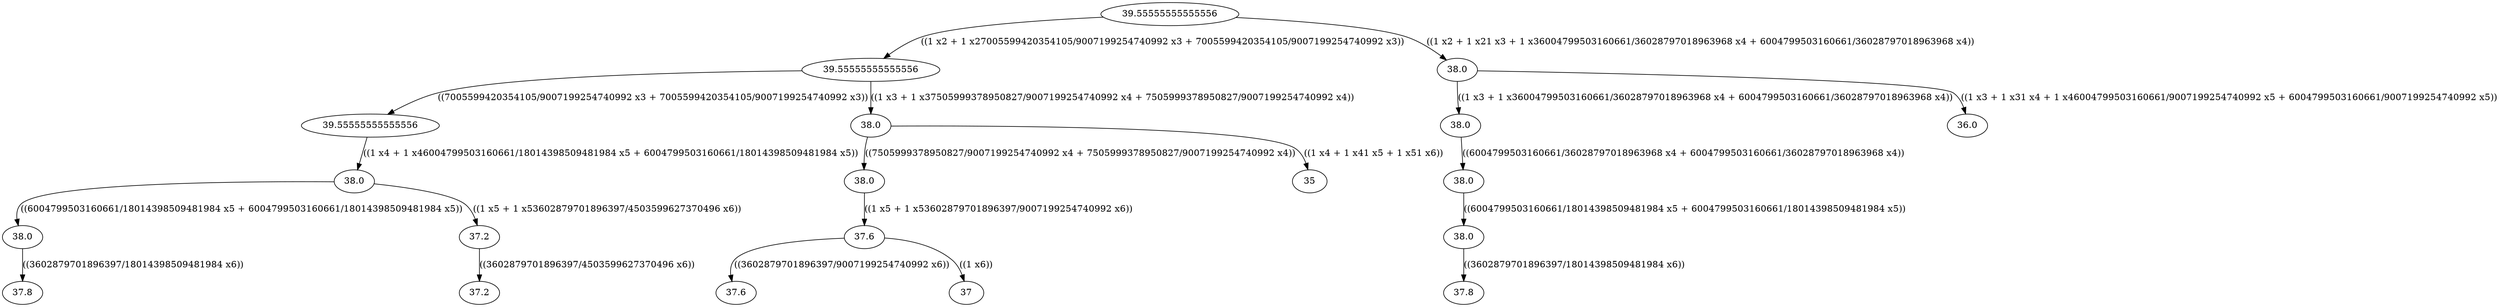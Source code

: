 // L'arbre de séparation
digraph {
	"cf2b72dc-bb10-11eb-a1af-40b89af7b7be" [label=39.55555555555556]
	"cf2b72dd-bb10-11eb-b10c-40b89af7b7be" [label=39.55555555555556]
	"cf2b72dc-bb10-11eb-a1af-40b89af7b7be" -> "cf2b72dd-bb10-11eb-b10c-40b89af7b7be" [label="((1 x2 + 1 x27005599420354105/9007199254740992 x3 + 7005599420354105/9007199254740992 x3))"]
	"cf2b72de-bb10-11eb-93fa-40b89af7b7be" [label=38.0]
	"cf2b72dc-bb10-11eb-a1af-40b89af7b7be" -> "cf2b72de-bb10-11eb-93fa-40b89af7b7be" [label="((1 x2 + 1 x21 x3 + 1 x36004799503160661/36028797018963968 x4 + 6004799503160661/36028797018963968 x4))"]
	"cf2b72df-bb10-11eb-80f7-40b89af7b7be" [label=39.55555555555556]
	"cf2b72dd-bb10-11eb-b10c-40b89af7b7be" -> "cf2b72df-bb10-11eb-80f7-40b89af7b7be" [label="((7005599420354105/9007199254740992 x3 + 7005599420354105/9007199254740992 x3))"]
	"cf2b72e0-bb10-11eb-bdb1-40b89af7b7be" [label=38.0]
	"cf2b72dd-bb10-11eb-b10c-40b89af7b7be" -> "cf2b72e0-bb10-11eb-bdb1-40b89af7b7be" [label="((1 x3 + 1 x37505999378950827/9007199254740992 x4 + 7505999378950827/9007199254740992 x4))"]
	"cf2b72e1-bb10-11eb-864e-40b89af7b7be" [label=38.0]
	"cf2b72de-bb10-11eb-93fa-40b89af7b7be" -> "cf2b72e1-bb10-11eb-864e-40b89af7b7be" [label="((1 x3 + 1 x36004799503160661/36028797018963968 x4 + 6004799503160661/36028797018963968 x4))"]
	"cf2b72e2-bb10-11eb-81cb-40b89af7b7be" [label=36.0]
	"cf2b72de-bb10-11eb-93fa-40b89af7b7be" -> "cf2b72e2-bb10-11eb-81cb-40b89af7b7be" [label="((1 x3 + 1 x31 x4 + 1 x46004799503160661/9007199254740992 x5 + 6004799503160661/9007199254740992 x5))"]
	"cf2b72e4-bb10-11eb-b09c-40b89af7b7be" [label=38.0]
	"cf2b72df-bb10-11eb-80f7-40b89af7b7be" -> "cf2b72e4-bb10-11eb-b09c-40b89af7b7be" [label="((1 x4 + 1 x46004799503160661/18014398509481984 x5 + 6004799503160661/18014398509481984 x5))"]
	"cf2b72e5-bb10-11eb-8ff8-40b89af7b7be" [label=38.0]
	"cf2b72e0-bb10-11eb-bdb1-40b89af7b7be" -> "cf2b72e5-bb10-11eb-8ff8-40b89af7b7be" [label="((7505999378950827/9007199254740992 x4 + 7505999378950827/9007199254740992 x4))"]
	"cf2b72e6-bb10-11eb-800f-40b89af7b7be" [label=35]
	"cf2b72e0-bb10-11eb-bdb1-40b89af7b7be" -> "cf2b72e6-bb10-11eb-800f-40b89af7b7be" [label="((1 x4 + 1 x41 x5 + 1 x51 x6))"]
	"cf2b72e7-bb10-11eb-a350-40b89af7b7be" [label=38.0]
	"cf2b72e1-bb10-11eb-864e-40b89af7b7be" -> "cf2b72e7-bb10-11eb-a350-40b89af7b7be" [label="((6004799503160661/36028797018963968 x4 + 6004799503160661/36028797018963968 x4))"]
	"cf2b72eb-bb10-11eb-b14d-40b89af7b7be" [label=38.0]
	"cf2b72e4-bb10-11eb-b09c-40b89af7b7be" -> "cf2b72eb-bb10-11eb-b14d-40b89af7b7be" [label="((6004799503160661/18014398509481984 x5 + 6004799503160661/18014398509481984 x5))"]
	"cf2b72ec-bb10-11eb-bda6-40b89af7b7be" [label=37.2]
	"cf2b72e4-bb10-11eb-b09c-40b89af7b7be" -> "cf2b72ec-bb10-11eb-bda6-40b89af7b7be" [label="((1 x5 + 1 x53602879701896397/4503599627370496 x6))"]
	"cf2b72ee-bb10-11eb-a843-40b89af7b7be" [label=37.6]
	"cf2b72e5-bb10-11eb-8ff8-40b89af7b7be" -> "cf2b72ee-bb10-11eb-a843-40b89af7b7be" [label="((1 x5 + 1 x53602879701896397/9007199254740992 x6))"]
	"cf2b72f2-bb10-11eb-b471-40b89af7b7be" [label=38.0]
	"cf2b72e7-bb10-11eb-a350-40b89af7b7be" -> "cf2b72f2-bb10-11eb-b471-40b89af7b7be" [label="((6004799503160661/18014398509481984 x5 + 6004799503160661/18014398509481984 x5))"]
	"cf2b72f4-bb10-11eb-881a-40b89af7b7be" [label=37.8]
	"cf2b72eb-bb10-11eb-b14d-40b89af7b7be" -> "cf2b72f4-bb10-11eb-881a-40b89af7b7be" [label="((3602879701896397/18014398509481984 x6))"]
	"cf2b72f5-bb10-11eb-9efe-40b89af7b7be" [label=37.2]
	"cf2b72ec-bb10-11eb-bda6-40b89af7b7be" -> "cf2b72f5-bb10-11eb-9efe-40b89af7b7be" [label="((3602879701896397/4503599627370496 x6))"]
	"cf2b72f7-bb10-11eb-b484-40b89af7b7be" [label=37.6]
	"cf2b72ee-bb10-11eb-a843-40b89af7b7be" -> "cf2b72f7-bb10-11eb-b484-40b89af7b7be" [label="((3602879701896397/9007199254740992 x6))"]
	"cf2b72f8-bb10-11eb-93bb-40b89af7b7be" [label=37]
	"cf2b72ee-bb10-11eb-a843-40b89af7b7be" -> "cf2b72f8-bb10-11eb-93bb-40b89af7b7be" [label="((1 x6))"]
	"cf2b72fa-bb10-11eb-9d3b-40b89af7b7be" [label=37.8]
	"cf2b72f2-bb10-11eb-b471-40b89af7b7be" -> "cf2b72fa-bb10-11eb-9d3b-40b89af7b7be" [label="((3602879701896397/18014398509481984 x6))"]
}
